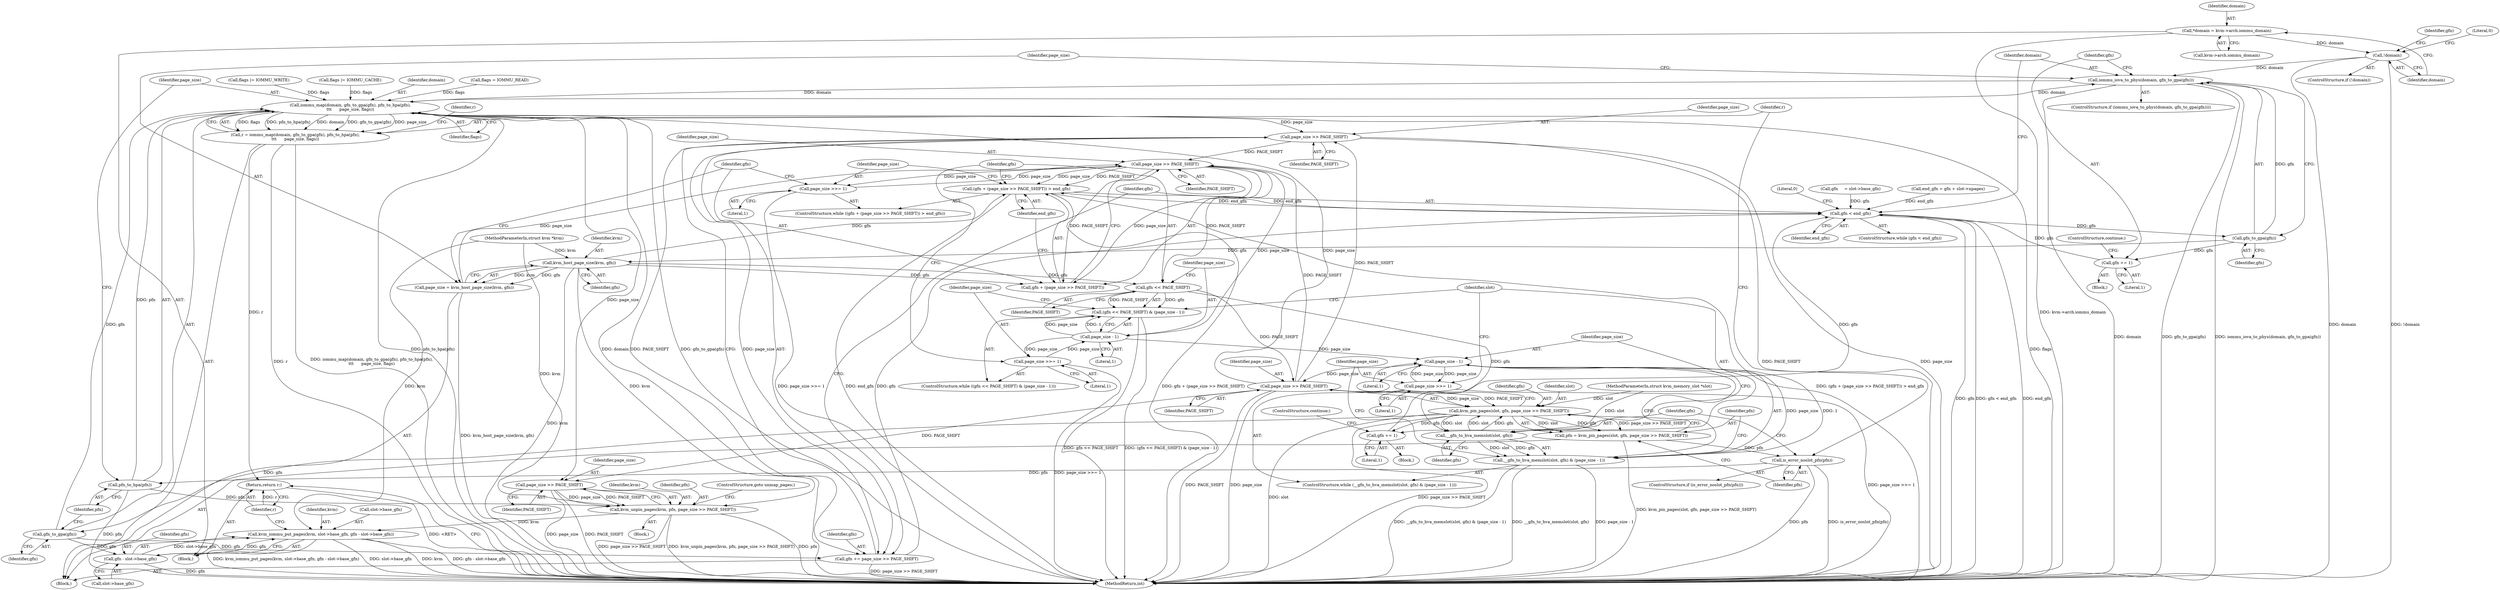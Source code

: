 digraph "0_linux_3d32e4dbe71374a6780eaf51d719d76f9a9bf22f@API" {
"1000120" [label="(Call,*domain = kvm->arch.iommu_domain)"];
"1000129" [label="(Call,!domain)"];
"1000175" [label="(Call,iommu_iova_to_phys(domain, gfn_to_gpa(gfn)))"];
"1000240" [label="(Call,iommu_map(domain, gfn_to_gpa(gfn), pfn_to_hpa(pfn),\n\t\t\t      page_size, flags))"];
"1000238" [label="(Call,r = iommu_map(domain, gfn_to_gpa(gfn), pfn_to_hpa(pfn),\n\t\t\t      page_size, flags))"];
"1000276" [label="(Return,return r;)"];
"1000254" [label="(Call,page_size >> PAGE_SHIFT)"];
"1000251" [label="(Call,kvm_unpin_pages(kvm, pfn, page_size >> PAGE_SHIFT))"];
"1000266" [label="(Call,kvm_iommu_put_pages(kvm, slot->base_gfn, gfn - slot->base_gfn))"];
"1000260" [label="(Call,page_size >> PAGE_SHIFT)"];
"1000193" [label="(Call,page_size >> PAGE_SHIFT)"];
"1000190" [label="(Call,(gfn + (page_size >> PAGE_SHIFT)) > end_gfn)"];
"1000169" [label="(Call,gfn < end_gfn)"];
"1000177" [label="(Call,gfn_to_gpa(gfn))"];
"1000180" [label="(Call,gfn += 1)"];
"1000186" [label="(Call,kvm_host_page_size(kvm, gfn))"];
"1000184" [label="(Call,page_size = kvm_host_page_size(kvm, gfn))"];
"1000191" [label="(Call,gfn + (page_size >> PAGE_SHIFT))"];
"1000202" [label="(Call,gfn << PAGE_SHIFT)"];
"1000201" [label="(Call,(gfn << PAGE_SHIFT) & (page_size - 1))"];
"1000213" [label="(Call,__gfn_to_hva_memslot(slot, gfn))"];
"1000212" [label="(Call,__gfn_to_hva_memslot(slot, gfn) & (page_size - 1))"];
"1000224" [label="(Call,kvm_pin_pages(slot, gfn, page_size >> PAGE_SHIFT))"];
"1000222" [label="(Call,pfn = kvm_pin_pages(slot, gfn, page_size >> PAGE_SHIFT))"];
"1000231" [label="(Call,is_error_noslot_pfn(pfn))"];
"1000244" [label="(Call,pfn_to_hpa(pfn))"];
"1000234" [label="(Call,gfn += 1)"];
"1000242" [label="(Call,gfn_to_gpa(gfn))"];
"1000258" [label="(Call,gfn += page_size >> PAGE_SHIFT)"];
"1000271" [label="(Call,gfn - slot->base_gfn)"];
"1000227" [label="(Call,page_size >> PAGE_SHIFT)"];
"1000197" [label="(Call,page_size >>= 1)"];
"1000205" [label="(Call,page_size - 1)"];
"1000208" [label="(Call,page_size >>= 1)"];
"1000216" [label="(Call,page_size - 1)"];
"1000219" [label="(Call,page_size >>= 1)"];
"1000203" [label="(Identifier,gfn)"];
"1000246" [label="(Identifier,page_size)"];
"1000232" [label="(Identifier,pfn)"];
"1000257" [label="(ControlStructure,goto unmap_pages;)"];
"1000145" [label="(Call,flags = IOMMU_READ)"];
"1000252" [label="(Identifier,kvm)"];
"1000262" [label="(Identifier,PAGE_SHIFT)"];
"1000192" [label="(Identifier,gfn)"];
"1000204" [label="(Identifier,PAGE_SHIFT)"];
"1000213" [label="(Call,__gfn_to_hva_memslot(slot, gfn))"];
"1000194" [label="(Identifier,page_size)"];
"1000243" [label="(Identifier,gfn)"];
"1000215" [label="(Identifier,gfn)"];
"1000129" [label="(Call,!domain)"];
"1000245" [label="(Identifier,pfn)"];
"1000170" [label="(Identifier,gfn)"];
"1000195" [label="(Identifier,PAGE_SHIFT)"];
"1000224" [label="(Call,kvm_pin_pages(slot, gfn, page_size >> PAGE_SHIFT))"];
"1000271" [label="(Call,gfn - slot->base_gfn)"];
"1000122" [label="(Call,kvm->arch.iommu_domain)"];
"1000276" [label="(Return,return r;)"];
"1000268" [label="(Call,slot->base_gfn)"];
"1000196" [label="(Identifier,end_gfn)"];
"1000183" [label="(ControlStructure,continue;)"];
"1000155" [label="(Call,flags |= IOMMU_WRITE)"];
"1000176" [label="(Identifier,domain)"];
"1000223" [label="(Identifier,pfn)"];
"1000255" [label="(Identifier,page_size)"];
"1000206" [label="(Identifier,page_size)"];
"1000207" [label="(Literal,1)"];
"1000111" [label="(Block,)"];
"1000180" [label="(Call,gfn += 1)"];
"1000225" [label="(Identifier,slot)"];
"1000138" [label="(Call,end_gfn = gfn + slot->npages)"];
"1000277" [label="(Identifier,r)"];
"1000260" [label="(Call,page_size >> PAGE_SHIFT)"];
"1000235" [label="(Identifier,gfn)"];
"1000244" [label="(Call,pfn_to_hpa(pfn))"];
"1000251" [label="(Call,kvm_unpin_pages(kvm, pfn, page_size >> PAGE_SHIFT))"];
"1000237" [label="(ControlStructure,continue;)"];
"1000221" [label="(Literal,1)"];
"1000179" [label="(Block,)"];
"1000199" [label="(Literal,1)"];
"1000273" [label="(Call,slot->base_gfn)"];
"1000230" [label="(ControlStructure,if (is_error_noslot_pfn(pfn)))"];
"1000177" [label="(Call,gfn_to_gpa(gfn))"];
"1000110" [label="(MethodParameterIn,struct kvm_memory_slot *slot)"];
"1000220" [label="(Identifier,page_size)"];
"1000217" [label="(Identifier,page_size)"];
"1000249" [label="(Identifier,r)"];
"1000181" [label="(Identifier,gfn)"];
"1000226" [label="(Identifier,gfn)"];
"1000236" [label="(Literal,1)"];
"1000267" [label="(Identifier,kvm)"];
"1000109" [label="(MethodParameterIn,struct kvm *kvm)"];
"1000174" [label="(ControlStructure,if (iommu_iova_to_phys(domain, gfn_to_gpa(gfn))))"];
"1000218" [label="(Literal,1)"];
"1000239" [label="(Identifier,r)"];
"1000191" [label="(Call,gfn + (page_size >> PAGE_SHIFT))"];
"1000210" [label="(Literal,1)"];
"1000134" [label="(Identifier,gfn)"];
"1000219" [label="(Call,page_size >>= 1)"];
"1000202" [label="(Call,gfn << PAGE_SHIFT)"];
"1000175" [label="(Call,iommu_iova_to_phys(domain, gfn_to_gpa(gfn)))"];
"1000250" [label="(Block,)"];
"1000229" [label="(Identifier,PAGE_SHIFT)"];
"1000222" [label="(Call,pfn = kvm_pin_pages(slot, gfn, page_size >> PAGE_SHIFT))"];
"1000198" [label="(Identifier,page_size)"];
"1000184" [label="(Call,page_size = kvm_host_page_size(kvm, gfn))"];
"1000256" [label="(Identifier,PAGE_SHIFT)"];
"1000231" [label="(Call,is_error_noslot_pfn(pfn))"];
"1000165" [label="(Call,flags |= IOMMU_CACHE)"];
"1000208" [label="(Call,page_size >>= 1)"];
"1000254" [label="(Call,page_size >> PAGE_SHIFT)"];
"1000234" [label="(Call,gfn += 1)"];
"1000182" [label="(Literal,1)"];
"1000211" [label="(ControlStructure,while (__gfn_to_hva_memslot(slot, gfn) & (page_size - 1)))"];
"1000209" [label="(Identifier,page_size)"];
"1000259" [label="(Identifier,gfn)"];
"1000121" [label="(Identifier,domain)"];
"1000238" [label="(Call,r = iommu_map(domain, gfn_to_gpa(gfn), pfn_to_hpa(pfn),\n\t\t\t      page_size, flags))"];
"1000169" [label="(Call,gfn < end_gfn)"];
"1000193" [label="(Call,page_size >> PAGE_SHIFT)"];
"1000186" [label="(Call,kvm_host_page_size(kvm, gfn))"];
"1000120" [label="(Call,*domain = kvm->arch.iommu_domain)"];
"1000197" [label="(Call,page_size >>= 1)"];
"1000264" [label="(Literal,0)"];
"1000205" [label="(Call,page_size - 1)"];
"1000190" [label="(Call,(gfn + (page_size >> PAGE_SHIFT)) > end_gfn)"];
"1000178" [label="(Identifier,gfn)"];
"1000258" [label="(Call,gfn += page_size >> PAGE_SHIFT)"];
"1000278" [label="(MethodReturn,int)"];
"1000216" [label="(Call,page_size - 1)"];
"1000233" [label="(Block,)"];
"1000130" [label="(Identifier,domain)"];
"1000240" [label="(Call,iommu_map(domain, gfn_to_gpa(gfn), pfn_to_hpa(pfn),\n\t\t\t      page_size, flags))"];
"1000133" [label="(Call,gfn     = slot->base_gfn)"];
"1000185" [label="(Identifier,page_size)"];
"1000172" [label="(Block,)"];
"1000132" [label="(Literal,0)"];
"1000242" [label="(Call,gfn_to_gpa(gfn))"];
"1000189" [label="(ControlStructure,while ((gfn + (page_size >> PAGE_SHIFT)) > end_gfn))"];
"1000201" [label="(Call,(gfn << PAGE_SHIFT) & (page_size - 1))"];
"1000200" [label="(ControlStructure,while ((gfn << PAGE_SHIFT) & (page_size - 1)))"];
"1000241" [label="(Identifier,domain)"];
"1000227" [label="(Call,page_size >> PAGE_SHIFT)"];
"1000228" [label="(Identifier,page_size)"];
"1000212" [label="(Call,__gfn_to_hva_memslot(slot, gfn) & (page_size - 1))"];
"1000128" [label="(ControlStructure,if (!domain))"];
"1000253" [label="(Identifier,pfn)"];
"1000168" [label="(ControlStructure,while (gfn < end_gfn))"];
"1000261" [label="(Identifier,page_size)"];
"1000188" [label="(Identifier,gfn)"];
"1000272" [label="(Identifier,gfn)"];
"1000247" [label="(Identifier,flags)"];
"1000266" [label="(Call,kvm_iommu_put_pages(kvm, slot->base_gfn, gfn - slot->base_gfn))"];
"1000214" [label="(Identifier,slot)"];
"1000187" [label="(Identifier,kvm)"];
"1000171" [label="(Identifier,end_gfn)"];
"1000120" -> "1000111"  [label="AST: "];
"1000120" -> "1000122"  [label="CFG: "];
"1000121" -> "1000120"  [label="AST: "];
"1000122" -> "1000120"  [label="AST: "];
"1000130" -> "1000120"  [label="CFG: "];
"1000120" -> "1000278"  [label="DDG: kvm->arch.iommu_domain"];
"1000120" -> "1000129"  [label="DDG: domain"];
"1000129" -> "1000128"  [label="AST: "];
"1000129" -> "1000130"  [label="CFG: "];
"1000130" -> "1000129"  [label="AST: "];
"1000132" -> "1000129"  [label="CFG: "];
"1000134" -> "1000129"  [label="CFG: "];
"1000129" -> "1000278"  [label="DDG: domain"];
"1000129" -> "1000278"  [label="DDG: !domain"];
"1000129" -> "1000175"  [label="DDG: domain"];
"1000175" -> "1000174"  [label="AST: "];
"1000175" -> "1000177"  [label="CFG: "];
"1000176" -> "1000175"  [label="AST: "];
"1000177" -> "1000175"  [label="AST: "];
"1000181" -> "1000175"  [label="CFG: "];
"1000185" -> "1000175"  [label="CFG: "];
"1000175" -> "1000278"  [label="DDG: domain"];
"1000175" -> "1000278"  [label="DDG: gfn_to_gpa(gfn)"];
"1000175" -> "1000278"  [label="DDG: iommu_iova_to_phys(domain, gfn_to_gpa(gfn))"];
"1000240" -> "1000175"  [label="DDG: domain"];
"1000177" -> "1000175"  [label="DDG: gfn"];
"1000175" -> "1000240"  [label="DDG: domain"];
"1000240" -> "1000238"  [label="AST: "];
"1000240" -> "1000247"  [label="CFG: "];
"1000241" -> "1000240"  [label="AST: "];
"1000242" -> "1000240"  [label="AST: "];
"1000244" -> "1000240"  [label="AST: "];
"1000246" -> "1000240"  [label="AST: "];
"1000247" -> "1000240"  [label="AST: "];
"1000238" -> "1000240"  [label="CFG: "];
"1000240" -> "1000278"  [label="DDG: gfn_to_gpa(gfn)"];
"1000240" -> "1000278"  [label="DDG: pfn_to_hpa(pfn)"];
"1000240" -> "1000278"  [label="DDG: domain"];
"1000240" -> "1000278"  [label="DDG: flags"];
"1000240" -> "1000238"  [label="DDG: flags"];
"1000240" -> "1000238"  [label="DDG: pfn_to_hpa(pfn)"];
"1000240" -> "1000238"  [label="DDG: domain"];
"1000240" -> "1000238"  [label="DDG: gfn_to_gpa(gfn)"];
"1000240" -> "1000238"  [label="DDG: page_size"];
"1000242" -> "1000240"  [label="DDG: gfn"];
"1000244" -> "1000240"  [label="DDG: pfn"];
"1000227" -> "1000240"  [label="DDG: page_size"];
"1000165" -> "1000240"  [label="DDG: flags"];
"1000155" -> "1000240"  [label="DDG: flags"];
"1000145" -> "1000240"  [label="DDG: flags"];
"1000240" -> "1000254"  [label="DDG: page_size"];
"1000240" -> "1000260"  [label="DDG: page_size"];
"1000238" -> "1000172"  [label="AST: "];
"1000239" -> "1000238"  [label="AST: "];
"1000249" -> "1000238"  [label="CFG: "];
"1000238" -> "1000278"  [label="DDG: r"];
"1000238" -> "1000278"  [label="DDG: iommu_map(domain, gfn_to_gpa(gfn), pfn_to_hpa(pfn),\n\t\t\t      page_size, flags)"];
"1000238" -> "1000276"  [label="DDG: r"];
"1000276" -> "1000111"  [label="AST: "];
"1000276" -> "1000277"  [label="CFG: "];
"1000277" -> "1000276"  [label="AST: "];
"1000278" -> "1000276"  [label="CFG: "];
"1000276" -> "1000278"  [label="DDG: <RET>"];
"1000277" -> "1000276"  [label="DDG: r"];
"1000254" -> "1000251"  [label="AST: "];
"1000254" -> "1000256"  [label="CFG: "];
"1000255" -> "1000254"  [label="AST: "];
"1000256" -> "1000254"  [label="AST: "];
"1000251" -> "1000254"  [label="CFG: "];
"1000254" -> "1000278"  [label="DDG: page_size"];
"1000254" -> "1000278"  [label="DDG: PAGE_SHIFT"];
"1000254" -> "1000251"  [label="DDG: page_size"];
"1000254" -> "1000251"  [label="DDG: PAGE_SHIFT"];
"1000227" -> "1000254"  [label="DDG: PAGE_SHIFT"];
"1000251" -> "1000250"  [label="AST: "];
"1000252" -> "1000251"  [label="AST: "];
"1000253" -> "1000251"  [label="AST: "];
"1000257" -> "1000251"  [label="CFG: "];
"1000251" -> "1000278"  [label="DDG: kvm_unpin_pages(kvm, pfn, page_size >> PAGE_SHIFT)"];
"1000251" -> "1000278"  [label="DDG: pfn"];
"1000251" -> "1000278"  [label="DDG: page_size >> PAGE_SHIFT"];
"1000186" -> "1000251"  [label="DDG: kvm"];
"1000109" -> "1000251"  [label="DDG: kvm"];
"1000244" -> "1000251"  [label="DDG: pfn"];
"1000251" -> "1000266"  [label="DDG: kvm"];
"1000266" -> "1000111"  [label="AST: "];
"1000266" -> "1000271"  [label="CFG: "];
"1000267" -> "1000266"  [label="AST: "];
"1000268" -> "1000266"  [label="AST: "];
"1000271" -> "1000266"  [label="AST: "];
"1000277" -> "1000266"  [label="CFG: "];
"1000266" -> "1000278"  [label="DDG: kvm_iommu_put_pages(kvm, slot->base_gfn, gfn - slot->base_gfn)"];
"1000266" -> "1000278"  [label="DDG: slot->base_gfn"];
"1000266" -> "1000278"  [label="DDG: kvm"];
"1000266" -> "1000278"  [label="DDG: gfn - slot->base_gfn"];
"1000109" -> "1000266"  [label="DDG: kvm"];
"1000271" -> "1000266"  [label="DDG: slot->base_gfn"];
"1000271" -> "1000266"  [label="DDG: gfn"];
"1000260" -> "1000258"  [label="AST: "];
"1000260" -> "1000262"  [label="CFG: "];
"1000261" -> "1000260"  [label="AST: "];
"1000262" -> "1000260"  [label="AST: "];
"1000258" -> "1000260"  [label="CFG: "];
"1000260" -> "1000278"  [label="DDG: PAGE_SHIFT"];
"1000260" -> "1000278"  [label="DDG: page_size"];
"1000260" -> "1000193"  [label="DDG: PAGE_SHIFT"];
"1000260" -> "1000258"  [label="DDG: page_size"];
"1000260" -> "1000258"  [label="DDG: PAGE_SHIFT"];
"1000227" -> "1000260"  [label="DDG: PAGE_SHIFT"];
"1000193" -> "1000191"  [label="AST: "];
"1000193" -> "1000195"  [label="CFG: "];
"1000194" -> "1000193"  [label="AST: "];
"1000195" -> "1000193"  [label="AST: "];
"1000191" -> "1000193"  [label="CFG: "];
"1000193" -> "1000190"  [label="DDG: page_size"];
"1000193" -> "1000190"  [label="DDG: PAGE_SHIFT"];
"1000193" -> "1000191"  [label="DDG: page_size"];
"1000193" -> "1000191"  [label="DDG: PAGE_SHIFT"];
"1000184" -> "1000193"  [label="DDG: page_size"];
"1000197" -> "1000193"  [label="DDG: page_size"];
"1000227" -> "1000193"  [label="DDG: PAGE_SHIFT"];
"1000193" -> "1000197"  [label="DDG: page_size"];
"1000193" -> "1000202"  [label="DDG: PAGE_SHIFT"];
"1000193" -> "1000205"  [label="DDG: page_size"];
"1000190" -> "1000189"  [label="AST: "];
"1000190" -> "1000196"  [label="CFG: "];
"1000191" -> "1000190"  [label="AST: "];
"1000196" -> "1000190"  [label="AST: "];
"1000198" -> "1000190"  [label="CFG: "];
"1000203" -> "1000190"  [label="CFG: "];
"1000190" -> "1000278"  [label="DDG: (gfn + (page_size >> PAGE_SHIFT)) > end_gfn"];
"1000190" -> "1000278"  [label="DDG: gfn + (page_size >> PAGE_SHIFT)"];
"1000190" -> "1000278"  [label="DDG: end_gfn"];
"1000190" -> "1000169"  [label="DDG: end_gfn"];
"1000186" -> "1000190"  [label="DDG: gfn"];
"1000169" -> "1000190"  [label="DDG: end_gfn"];
"1000169" -> "1000168"  [label="AST: "];
"1000169" -> "1000171"  [label="CFG: "];
"1000170" -> "1000169"  [label="AST: "];
"1000171" -> "1000169"  [label="AST: "];
"1000176" -> "1000169"  [label="CFG: "];
"1000264" -> "1000169"  [label="CFG: "];
"1000169" -> "1000278"  [label="DDG: gfn < end_gfn"];
"1000169" -> "1000278"  [label="DDG: end_gfn"];
"1000169" -> "1000278"  [label="DDG: gfn"];
"1000258" -> "1000169"  [label="DDG: gfn"];
"1000234" -> "1000169"  [label="DDG: gfn"];
"1000180" -> "1000169"  [label="DDG: gfn"];
"1000133" -> "1000169"  [label="DDG: gfn"];
"1000138" -> "1000169"  [label="DDG: end_gfn"];
"1000169" -> "1000177"  [label="DDG: gfn"];
"1000177" -> "1000178"  [label="CFG: "];
"1000178" -> "1000177"  [label="AST: "];
"1000177" -> "1000180"  [label="DDG: gfn"];
"1000177" -> "1000186"  [label="DDG: gfn"];
"1000180" -> "1000179"  [label="AST: "];
"1000180" -> "1000182"  [label="CFG: "];
"1000181" -> "1000180"  [label="AST: "];
"1000182" -> "1000180"  [label="AST: "];
"1000183" -> "1000180"  [label="CFG: "];
"1000186" -> "1000184"  [label="AST: "];
"1000186" -> "1000188"  [label="CFG: "];
"1000187" -> "1000186"  [label="AST: "];
"1000188" -> "1000186"  [label="AST: "];
"1000184" -> "1000186"  [label="CFG: "];
"1000186" -> "1000278"  [label="DDG: kvm"];
"1000186" -> "1000184"  [label="DDG: kvm"];
"1000186" -> "1000184"  [label="DDG: gfn"];
"1000109" -> "1000186"  [label="DDG: kvm"];
"1000186" -> "1000191"  [label="DDG: gfn"];
"1000186" -> "1000202"  [label="DDG: gfn"];
"1000184" -> "1000172"  [label="AST: "];
"1000185" -> "1000184"  [label="AST: "];
"1000192" -> "1000184"  [label="CFG: "];
"1000184" -> "1000278"  [label="DDG: kvm_host_page_size(kvm, gfn)"];
"1000192" -> "1000191"  [label="AST: "];
"1000196" -> "1000191"  [label="CFG: "];
"1000202" -> "1000201"  [label="AST: "];
"1000202" -> "1000204"  [label="CFG: "];
"1000203" -> "1000202"  [label="AST: "];
"1000204" -> "1000202"  [label="AST: "];
"1000206" -> "1000202"  [label="CFG: "];
"1000202" -> "1000201"  [label="DDG: gfn"];
"1000202" -> "1000201"  [label="DDG: PAGE_SHIFT"];
"1000202" -> "1000213"  [label="DDG: gfn"];
"1000202" -> "1000227"  [label="DDG: PAGE_SHIFT"];
"1000201" -> "1000200"  [label="AST: "];
"1000201" -> "1000205"  [label="CFG: "];
"1000205" -> "1000201"  [label="AST: "];
"1000209" -> "1000201"  [label="CFG: "];
"1000214" -> "1000201"  [label="CFG: "];
"1000201" -> "1000278"  [label="DDG: (gfn << PAGE_SHIFT) & (page_size - 1)"];
"1000201" -> "1000278"  [label="DDG: gfn << PAGE_SHIFT"];
"1000205" -> "1000201"  [label="DDG: page_size"];
"1000205" -> "1000201"  [label="DDG: 1"];
"1000213" -> "1000212"  [label="AST: "];
"1000213" -> "1000215"  [label="CFG: "];
"1000214" -> "1000213"  [label="AST: "];
"1000215" -> "1000213"  [label="AST: "];
"1000217" -> "1000213"  [label="CFG: "];
"1000213" -> "1000212"  [label="DDG: slot"];
"1000213" -> "1000212"  [label="DDG: gfn"];
"1000224" -> "1000213"  [label="DDG: slot"];
"1000110" -> "1000213"  [label="DDG: slot"];
"1000213" -> "1000224"  [label="DDG: slot"];
"1000213" -> "1000224"  [label="DDG: gfn"];
"1000212" -> "1000211"  [label="AST: "];
"1000212" -> "1000216"  [label="CFG: "];
"1000216" -> "1000212"  [label="AST: "];
"1000220" -> "1000212"  [label="CFG: "];
"1000223" -> "1000212"  [label="CFG: "];
"1000212" -> "1000278"  [label="DDG: page_size - 1"];
"1000212" -> "1000278"  [label="DDG: __gfn_to_hva_memslot(slot, gfn) & (page_size - 1)"];
"1000212" -> "1000278"  [label="DDG: __gfn_to_hva_memslot(slot, gfn)"];
"1000216" -> "1000212"  [label="DDG: page_size"];
"1000216" -> "1000212"  [label="DDG: 1"];
"1000224" -> "1000222"  [label="AST: "];
"1000224" -> "1000227"  [label="CFG: "];
"1000225" -> "1000224"  [label="AST: "];
"1000226" -> "1000224"  [label="AST: "];
"1000227" -> "1000224"  [label="AST: "];
"1000222" -> "1000224"  [label="CFG: "];
"1000224" -> "1000278"  [label="DDG: slot"];
"1000224" -> "1000278"  [label="DDG: page_size >> PAGE_SHIFT"];
"1000224" -> "1000222"  [label="DDG: slot"];
"1000224" -> "1000222"  [label="DDG: gfn"];
"1000224" -> "1000222"  [label="DDG: page_size >> PAGE_SHIFT"];
"1000110" -> "1000224"  [label="DDG: slot"];
"1000227" -> "1000224"  [label="DDG: page_size"];
"1000227" -> "1000224"  [label="DDG: PAGE_SHIFT"];
"1000224" -> "1000234"  [label="DDG: gfn"];
"1000224" -> "1000242"  [label="DDG: gfn"];
"1000222" -> "1000172"  [label="AST: "];
"1000223" -> "1000222"  [label="AST: "];
"1000232" -> "1000222"  [label="CFG: "];
"1000222" -> "1000278"  [label="DDG: kvm_pin_pages(slot, gfn, page_size >> PAGE_SHIFT)"];
"1000222" -> "1000231"  [label="DDG: pfn"];
"1000231" -> "1000230"  [label="AST: "];
"1000231" -> "1000232"  [label="CFG: "];
"1000232" -> "1000231"  [label="AST: "];
"1000235" -> "1000231"  [label="CFG: "];
"1000239" -> "1000231"  [label="CFG: "];
"1000231" -> "1000278"  [label="DDG: is_error_noslot_pfn(pfn)"];
"1000231" -> "1000278"  [label="DDG: pfn"];
"1000231" -> "1000244"  [label="DDG: pfn"];
"1000244" -> "1000245"  [label="CFG: "];
"1000245" -> "1000244"  [label="AST: "];
"1000246" -> "1000244"  [label="CFG: "];
"1000244" -> "1000278"  [label="DDG: pfn"];
"1000234" -> "1000233"  [label="AST: "];
"1000234" -> "1000236"  [label="CFG: "];
"1000235" -> "1000234"  [label="AST: "];
"1000236" -> "1000234"  [label="AST: "];
"1000237" -> "1000234"  [label="CFG: "];
"1000242" -> "1000243"  [label="CFG: "];
"1000243" -> "1000242"  [label="AST: "];
"1000245" -> "1000242"  [label="CFG: "];
"1000242" -> "1000258"  [label="DDG: gfn"];
"1000242" -> "1000271"  [label="DDG: gfn"];
"1000258" -> "1000172"  [label="AST: "];
"1000259" -> "1000258"  [label="AST: "];
"1000170" -> "1000258"  [label="CFG: "];
"1000258" -> "1000278"  [label="DDG: page_size >> PAGE_SHIFT"];
"1000271" -> "1000273"  [label="CFG: "];
"1000272" -> "1000271"  [label="AST: "];
"1000273" -> "1000271"  [label="AST: "];
"1000271" -> "1000278"  [label="DDG: gfn"];
"1000227" -> "1000229"  [label="CFG: "];
"1000228" -> "1000227"  [label="AST: "];
"1000229" -> "1000227"  [label="AST: "];
"1000227" -> "1000278"  [label="DDG: page_size"];
"1000227" -> "1000278"  [label="DDG: PAGE_SHIFT"];
"1000216" -> "1000227"  [label="DDG: page_size"];
"1000197" -> "1000189"  [label="AST: "];
"1000197" -> "1000199"  [label="CFG: "];
"1000198" -> "1000197"  [label="AST: "];
"1000199" -> "1000197"  [label="AST: "];
"1000192" -> "1000197"  [label="CFG: "];
"1000197" -> "1000278"  [label="DDG: page_size >>= 1"];
"1000205" -> "1000207"  [label="CFG: "];
"1000206" -> "1000205"  [label="AST: "];
"1000207" -> "1000205"  [label="AST: "];
"1000208" -> "1000205"  [label="DDG: page_size"];
"1000205" -> "1000208"  [label="DDG: page_size"];
"1000205" -> "1000216"  [label="DDG: page_size"];
"1000208" -> "1000200"  [label="AST: "];
"1000208" -> "1000210"  [label="CFG: "];
"1000209" -> "1000208"  [label="AST: "];
"1000210" -> "1000208"  [label="AST: "];
"1000203" -> "1000208"  [label="CFG: "];
"1000208" -> "1000278"  [label="DDG: page_size >>= 1"];
"1000216" -> "1000218"  [label="CFG: "];
"1000217" -> "1000216"  [label="AST: "];
"1000218" -> "1000216"  [label="AST: "];
"1000219" -> "1000216"  [label="DDG: page_size"];
"1000216" -> "1000219"  [label="DDG: page_size"];
"1000219" -> "1000211"  [label="AST: "];
"1000219" -> "1000221"  [label="CFG: "];
"1000220" -> "1000219"  [label="AST: "];
"1000221" -> "1000219"  [label="AST: "];
"1000214" -> "1000219"  [label="CFG: "];
"1000219" -> "1000278"  [label="DDG: page_size >>= 1"];
}
